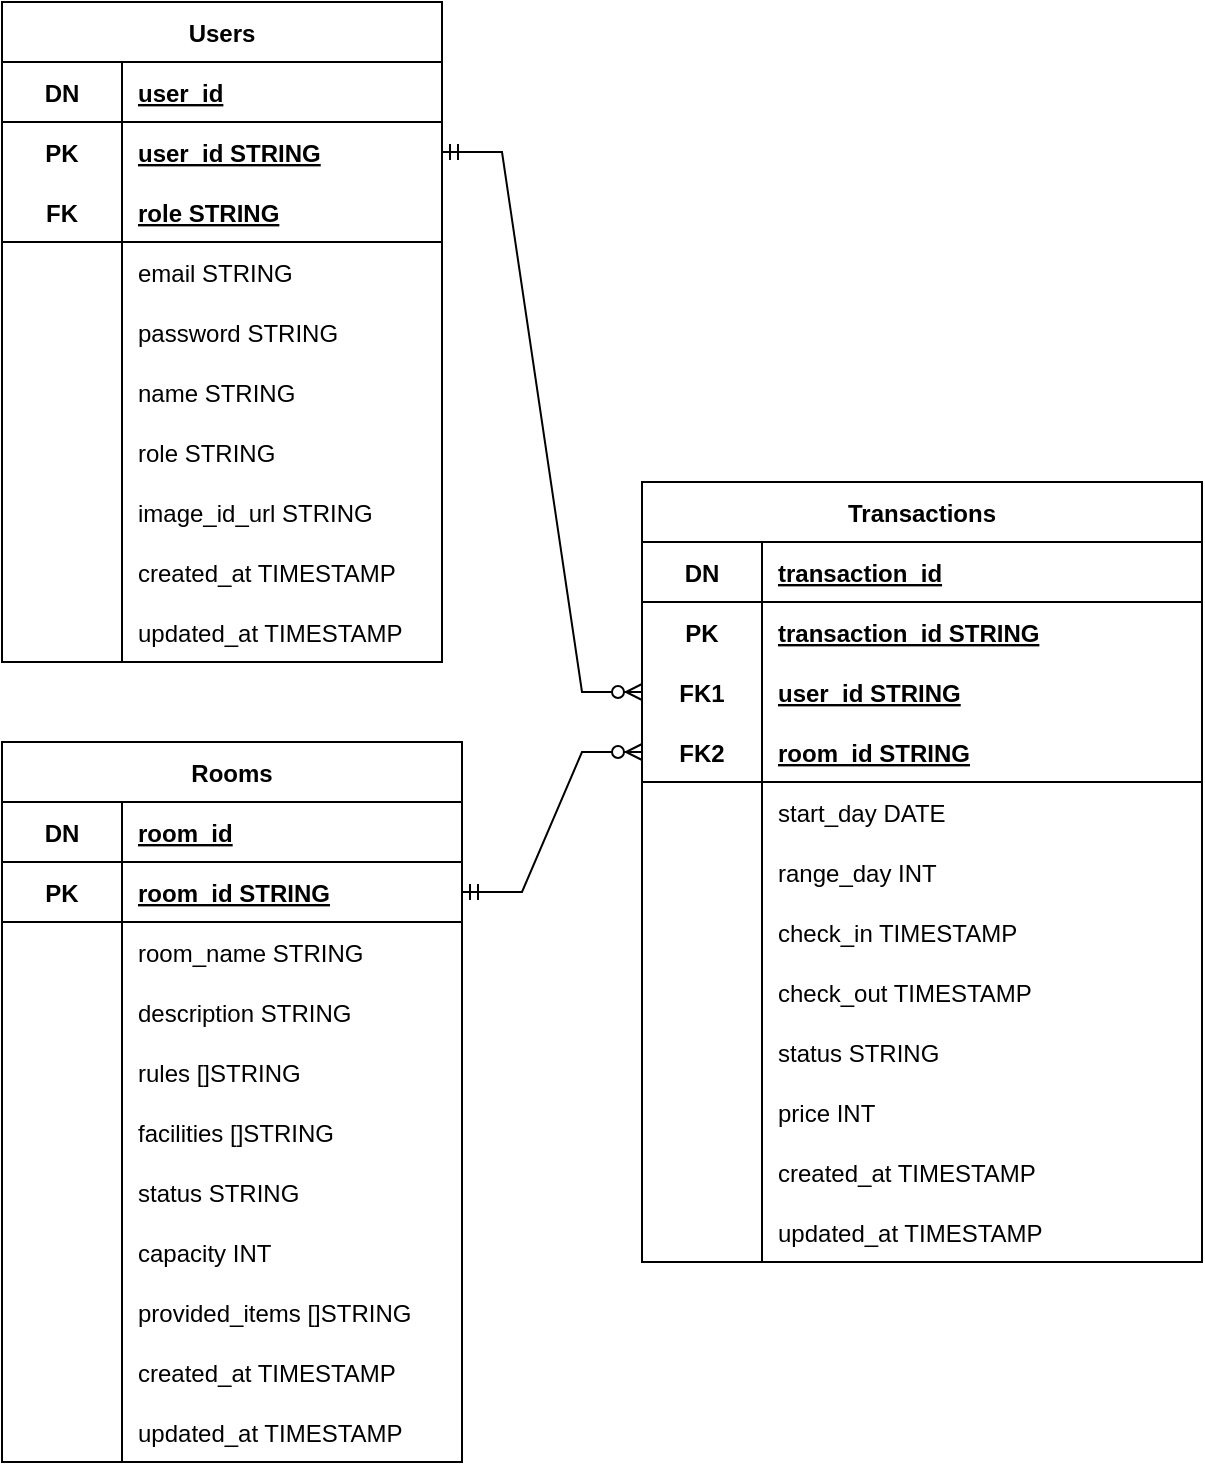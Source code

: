 <mxfile version="20.5.1" type="device" pages="2"><diagram id="dcSevOSv7IjPsUzTMfyv" name="ERD"><mxGraphModel dx="1422" dy="832" grid="1" gridSize="10" guides="1" tooltips="1" connect="1" arrows="1" fold="1" page="1" pageScale="1" pageWidth="1169" pageHeight="1654" math="0" shadow="0"><root><mxCell id="0"/><mxCell id="1" parent="0"/><mxCell id="9tbmL7g69rlYvQIu7BSq-1" value="Users" style="shape=table;startSize=30;container=1;collapsible=1;childLayout=tableLayout;fixedRows=1;rowLines=0;fontStyle=1;align=center;resizeLast=1;" parent="1" vertex="1"><mxGeometry x="40" y="80" width="220" height="330" as="geometry"/></mxCell><mxCell id="et41Ia7z62QuQLdNXj0t-4" value="" style="shape=tableRow;horizontal=0;startSize=0;swimlaneHead=0;swimlaneBody=0;fillColor=none;collapsible=0;dropTarget=0;points=[[0,0.5],[1,0.5]];portConstraint=eastwest;top=0;left=0;right=0;bottom=1;fontSize=12;" parent="9tbmL7g69rlYvQIu7BSq-1" vertex="1"><mxGeometry y="30" width="220" height="30" as="geometry"/></mxCell><mxCell id="et41Ia7z62QuQLdNXj0t-5" value="DN" style="shape=partialRectangle;connectable=0;fillColor=none;top=0;left=0;bottom=0;right=0;fontStyle=1;overflow=hidden;fontSize=12;" parent="et41Ia7z62QuQLdNXj0t-4" vertex="1"><mxGeometry width="60" height="30" as="geometry"><mxRectangle width="60" height="30" as="alternateBounds"/></mxGeometry></mxCell><mxCell id="et41Ia7z62QuQLdNXj0t-6" value="user_id" style="shape=partialRectangle;connectable=0;fillColor=none;top=0;left=0;bottom=0;right=0;align=left;spacingLeft=6;fontStyle=5;overflow=hidden;fontSize=12;" parent="et41Ia7z62QuQLdNXj0t-4" vertex="1"><mxGeometry x="60" width="160" height="30" as="geometry"><mxRectangle width="160" height="30" as="alternateBounds"/></mxGeometry></mxCell><mxCell id="9tbmL7g69rlYvQIu7BSq-2" value="" style="shape=tableRow;horizontal=0;startSize=0;swimlaneHead=0;swimlaneBody=0;fillColor=none;collapsible=0;dropTarget=0;points=[[0,0.5],[1,0.5]];portConstraint=eastwest;top=0;left=0;right=0;bottom=0;" parent="9tbmL7g69rlYvQIu7BSq-1" vertex="1"><mxGeometry y="60" width="220" height="30" as="geometry"/></mxCell><mxCell id="9tbmL7g69rlYvQIu7BSq-3" value="PK" style="shape=partialRectangle;connectable=0;fillColor=none;top=0;left=0;bottom=0;right=0;editable=1;overflow=hidden;fontStyle=1" parent="9tbmL7g69rlYvQIu7BSq-2" vertex="1"><mxGeometry width="60" height="30" as="geometry"><mxRectangle width="60" height="30" as="alternateBounds"/></mxGeometry></mxCell><mxCell id="9tbmL7g69rlYvQIu7BSq-4" value="user_id STRING" style="shape=partialRectangle;connectable=0;fillColor=none;top=0;left=0;bottom=0;right=0;align=left;spacingLeft=6;overflow=hidden;fontStyle=5" parent="9tbmL7g69rlYvQIu7BSq-2" vertex="1"><mxGeometry x="60" width="160" height="30" as="geometry"><mxRectangle width="160" height="30" as="alternateBounds"/></mxGeometry></mxCell><mxCell id="9tbmL7g69rlYvQIu7BSq-5" value="" style="shape=tableRow;horizontal=0;startSize=0;swimlaneHead=0;swimlaneBody=0;fillColor=none;collapsible=0;dropTarget=0;points=[[0,0.5],[1,0.5]];portConstraint=eastwest;top=0;left=0;right=0;bottom=1;" parent="9tbmL7g69rlYvQIu7BSq-1" vertex="1"><mxGeometry y="90" width="220" height="30" as="geometry"/></mxCell><mxCell id="9tbmL7g69rlYvQIu7BSq-6" value="FK" style="shape=partialRectangle;connectable=0;fillColor=none;top=0;left=0;bottom=0;right=0;fontStyle=1;overflow=hidden;" parent="9tbmL7g69rlYvQIu7BSq-5" vertex="1"><mxGeometry width="60" height="30" as="geometry"><mxRectangle width="60" height="30" as="alternateBounds"/></mxGeometry></mxCell><mxCell id="9tbmL7g69rlYvQIu7BSq-7" value="role STRING" style="shape=partialRectangle;connectable=0;fillColor=none;top=0;left=0;bottom=0;right=0;align=left;spacingLeft=6;fontStyle=5;overflow=hidden;" parent="9tbmL7g69rlYvQIu7BSq-5" vertex="1"><mxGeometry x="60" width="160" height="30" as="geometry"><mxRectangle width="160" height="30" as="alternateBounds"/></mxGeometry></mxCell><mxCell id="9tbmL7g69rlYvQIu7BSq-8" value="" style="shape=tableRow;horizontal=0;startSize=0;swimlaneHead=0;swimlaneBody=0;fillColor=none;collapsible=0;dropTarget=0;points=[[0,0.5],[1,0.5]];portConstraint=eastwest;top=0;left=0;right=0;bottom=0;" parent="9tbmL7g69rlYvQIu7BSq-1" vertex="1"><mxGeometry y="120" width="220" height="30" as="geometry"/></mxCell><mxCell id="9tbmL7g69rlYvQIu7BSq-9" value="" style="shape=partialRectangle;connectable=0;fillColor=none;top=0;left=0;bottom=0;right=0;editable=1;overflow=hidden;" parent="9tbmL7g69rlYvQIu7BSq-8" vertex="1"><mxGeometry width="60" height="30" as="geometry"><mxRectangle width="60" height="30" as="alternateBounds"/></mxGeometry></mxCell><mxCell id="9tbmL7g69rlYvQIu7BSq-10" value="email STRING" style="shape=partialRectangle;connectable=0;fillColor=none;top=0;left=0;bottom=0;right=0;align=left;spacingLeft=6;overflow=hidden;" parent="9tbmL7g69rlYvQIu7BSq-8" vertex="1"><mxGeometry x="60" width="160" height="30" as="geometry"><mxRectangle width="160" height="30" as="alternateBounds"/></mxGeometry></mxCell><mxCell id="9tbmL7g69rlYvQIu7BSq-11" value="" style="shape=tableRow;horizontal=0;startSize=0;swimlaneHead=0;swimlaneBody=0;fillColor=none;collapsible=0;dropTarget=0;points=[[0,0.5],[1,0.5]];portConstraint=eastwest;top=0;left=0;right=0;bottom=0;" parent="9tbmL7g69rlYvQIu7BSq-1" vertex="1"><mxGeometry y="150" width="220" height="30" as="geometry"/></mxCell><mxCell id="9tbmL7g69rlYvQIu7BSq-12" value="" style="shape=partialRectangle;connectable=0;fillColor=none;top=0;left=0;bottom=0;right=0;editable=1;overflow=hidden;" parent="9tbmL7g69rlYvQIu7BSq-11" vertex="1"><mxGeometry width="60" height="30" as="geometry"><mxRectangle width="60" height="30" as="alternateBounds"/></mxGeometry></mxCell><mxCell id="9tbmL7g69rlYvQIu7BSq-13" value="password STRING" style="shape=partialRectangle;connectable=0;fillColor=none;top=0;left=0;bottom=0;right=0;align=left;spacingLeft=6;overflow=hidden;" parent="9tbmL7g69rlYvQIu7BSq-11" vertex="1"><mxGeometry x="60" width="160" height="30" as="geometry"><mxRectangle width="160" height="30" as="alternateBounds"/></mxGeometry></mxCell><mxCell id="9tbmL7g69rlYvQIu7BSq-14" value="" style="shape=tableRow;horizontal=0;startSize=0;swimlaneHead=0;swimlaneBody=0;fillColor=none;collapsible=0;dropTarget=0;points=[[0,0.5],[1,0.5]];portConstraint=eastwest;top=0;left=0;right=0;bottom=0;" parent="9tbmL7g69rlYvQIu7BSq-1" vertex="1"><mxGeometry y="180" width="220" height="30" as="geometry"/></mxCell><mxCell id="9tbmL7g69rlYvQIu7BSq-15" value="" style="shape=partialRectangle;connectable=0;fillColor=none;top=0;left=0;bottom=0;right=0;editable=1;overflow=hidden;" parent="9tbmL7g69rlYvQIu7BSq-14" vertex="1"><mxGeometry width="60" height="30" as="geometry"><mxRectangle width="60" height="30" as="alternateBounds"/></mxGeometry></mxCell><mxCell id="9tbmL7g69rlYvQIu7BSq-16" value="name STRING" style="shape=partialRectangle;connectable=0;fillColor=none;top=0;left=0;bottom=0;right=0;align=left;spacingLeft=6;overflow=hidden;" parent="9tbmL7g69rlYvQIu7BSq-14" vertex="1"><mxGeometry x="60" width="160" height="30" as="geometry"><mxRectangle width="160" height="30" as="alternateBounds"/></mxGeometry></mxCell><mxCell id="et41Ia7z62QuQLdNXj0t-1" value="" style="shape=tableRow;horizontal=0;startSize=0;swimlaneHead=0;swimlaneBody=0;fillColor=none;collapsible=0;dropTarget=0;points=[[0,0.5],[1,0.5]];portConstraint=eastwest;top=0;left=0;right=0;bottom=0;fontSize=12;" parent="9tbmL7g69rlYvQIu7BSq-1" vertex="1"><mxGeometry y="210" width="220" height="30" as="geometry"/></mxCell><mxCell id="et41Ia7z62QuQLdNXj0t-2" value="" style="shape=partialRectangle;connectable=0;fillColor=none;top=0;left=0;bottom=0;right=0;editable=1;overflow=hidden;fontSize=12;" parent="et41Ia7z62QuQLdNXj0t-1" vertex="1"><mxGeometry width="60" height="30" as="geometry"><mxRectangle width="60" height="30" as="alternateBounds"/></mxGeometry></mxCell><mxCell id="et41Ia7z62QuQLdNXj0t-3" value="role STRING" style="shape=partialRectangle;connectable=0;fillColor=none;top=0;left=0;bottom=0;right=0;align=left;spacingLeft=6;overflow=hidden;fontSize=12;" parent="et41Ia7z62QuQLdNXj0t-1" vertex="1"><mxGeometry x="60" width="160" height="30" as="geometry"><mxRectangle width="160" height="30" as="alternateBounds"/></mxGeometry></mxCell><mxCell id="9tbmL7g69rlYvQIu7BSq-20" value="" style="shape=tableRow;horizontal=0;startSize=0;swimlaneHead=0;swimlaneBody=0;fillColor=none;collapsible=0;dropTarget=0;points=[[0,0.5],[1,0.5]];portConstraint=eastwest;top=0;left=0;right=0;bottom=0;" parent="9tbmL7g69rlYvQIu7BSq-1" vertex="1"><mxGeometry y="240" width="220" height="30" as="geometry"/></mxCell><mxCell id="9tbmL7g69rlYvQIu7BSq-21" value="" style="shape=partialRectangle;connectable=0;fillColor=none;top=0;left=0;bottom=0;right=0;editable=1;overflow=hidden;" parent="9tbmL7g69rlYvQIu7BSq-20" vertex="1"><mxGeometry width="60" height="30" as="geometry"><mxRectangle width="60" height="30" as="alternateBounds"/></mxGeometry></mxCell><mxCell id="9tbmL7g69rlYvQIu7BSq-22" value="image_id_url STRING" style="shape=partialRectangle;connectable=0;fillColor=none;top=0;left=0;bottom=0;right=0;align=left;spacingLeft=6;overflow=hidden;" parent="9tbmL7g69rlYvQIu7BSq-20" vertex="1"><mxGeometry x="60" width="160" height="30" as="geometry"><mxRectangle width="160" height="30" as="alternateBounds"/></mxGeometry></mxCell><mxCell id="9tbmL7g69rlYvQIu7BSq-23" value="" style="shape=tableRow;horizontal=0;startSize=0;swimlaneHead=0;swimlaneBody=0;fillColor=none;collapsible=0;dropTarget=0;points=[[0,0.5],[1,0.5]];portConstraint=eastwest;top=0;left=0;right=0;bottom=0;" parent="9tbmL7g69rlYvQIu7BSq-1" vertex="1"><mxGeometry y="270" width="220" height="30" as="geometry"/></mxCell><mxCell id="9tbmL7g69rlYvQIu7BSq-24" value="" style="shape=partialRectangle;connectable=0;fillColor=none;top=0;left=0;bottom=0;right=0;editable=1;overflow=hidden;" parent="9tbmL7g69rlYvQIu7BSq-23" vertex="1"><mxGeometry width="60" height="30" as="geometry"><mxRectangle width="60" height="30" as="alternateBounds"/></mxGeometry></mxCell><mxCell id="9tbmL7g69rlYvQIu7BSq-25" value="created_at TIMESTAMP" style="shape=partialRectangle;connectable=0;fillColor=none;top=0;left=0;bottom=0;right=0;align=left;spacingLeft=6;overflow=hidden;" parent="9tbmL7g69rlYvQIu7BSq-23" vertex="1"><mxGeometry x="60" width="160" height="30" as="geometry"><mxRectangle width="160" height="30" as="alternateBounds"/></mxGeometry></mxCell><mxCell id="9tbmL7g69rlYvQIu7BSq-26" value="" style="shape=tableRow;horizontal=0;startSize=0;swimlaneHead=0;swimlaneBody=0;fillColor=none;collapsible=0;dropTarget=0;points=[[0,0.5],[1,0.5]];portConstraint=eastwest;top=0;left=0;right=0;bottom=0;" parent="9tbmL7g69rlYvQIu7BSq-1" vertex="1"><mxGeometry y="300" width="220" height="30" as="geometry"/></mxCell><mxCell id="9tbmL7g69rlYvQIu7BSq-27" value="" style="shape=partialRectangle;connectable=0;fillColor=none;top=0;left=0;bottom=0;right=0;editable=1;overflow=hidden;" parent="9tbmL7g69rlYvQIu7BSq-26" vertex="1"><mxGeometry width="60" height="30" as="geometry"><mxRectangle width="60" height="30" as="alternateBounds"/></mxGeometry></mxCell><mxCell id="9tbmL7g69rlYvQIu7BSq-28" value="updated_at TIMESTAMP" style="shape=partialRectangle;connectable=0;fillColor=none;top=0;left=0;bottom=0;right=0;align=left;spacingLeft=6;overflow=hidden;" parent="9tbmL7g69rlYvQIu7BSq-26" vertex="1"><mxGeometry x="60" width="160" height="30" as="geometry"><mxRectangle width="160" height="30" as="alternateBounds"/></mxGeometry></mxCell><mxCell id="9tbmL7g69rlYvQIu7BSq-29" value="Rooms" style="shape=table;startSize=30;container=1;collapsible=1;childLayout=tableLayout;fixedRows=1;rowLines=0;fontStyle=1;align=center;resizeLast=1;" parent="1" vertex="1"><mxGeometry x="40" y="450" width="230" height="360" as="geometry"/></mxCell><mxCell id="et41Ia7z62QuQLdNXj0t-7" value="" style="shape=tableRow;horizontal=0;startSize=0;swimlaneHead=0;swimlaneBody=0;fillColor=none;collapsible=0;dropTarget=0;points=[[0,0.5],[1,0.5]];portConstraint=eastwest;top=0;left=0;right=0;bottom=1;fontSize=12;" parent="9tbmL7g69rlYvQIu7BSq-29" vertex="1"><mxGeometry y="30" width="230" height="30" as="geometry"/></mxCell><mxCell id="et41Ia7z62QuQLdNXj0t-8" value="DN" style="shape=partialRectangle;connectable=0;fillColor=none;top=0;left=0;bottom=0;right=0;fontStyle=1;overflow=hidden;fontSize=12;" parent="et41Ia7z62QuQLdNXj0t-7" vertex="1"><mxGeometry width="60" height="30" as="geometry"><mxRectangle width="60" height="30" as="alternateBounds"/></mxGeometry></mxCell><mxCell id="et41Ia7z62QuQLdNXj0t-9" value="room_id" style="shape=partialRectangle;connectable=0;fillColor=none;top=0;left=0;bottom=0;right=0;align=left;spacingLeft=6;fontStyle=5;overflow=hidden;fontSize=12;" parent="et41Ia7z62QuQLdNXj0t-7" vertex="1"><mxGeometry x="60" width="170" height="30" as="geometry"><mxRectangle width="170" height="30" as="alternateBounds"/></mxGeometry></mxCell><mxCell id="9tbmL7g69rlYvQIu7BSq-33" value="" style="shape=tableRow;horizontal=0;startSize=0;swimlaneHead=0;swimlaneBody=0;fillColor=none;collapsible=0;dropTarget=0;points=[[0,0.5],[1,0.5]];portConstraint=eastwest;top=0;left=0;right=0;bottom=1;" parent="9tbmL7g69rlYvQIu7BSq-29" vertex="1"><mxGeometry y="60" width="230" height="30" as="geometry"/></mxCell><mxCell id="9tbmL7g69rlYvQIu7BSq-34" value="PK" style="shape=partialRectangle;connectable=0;fillColor=none;top=0;left=0;bottom=0;right=0;fontStyle=1;overflow=hidden;" parent="9tbmL7g69rlYvQIu7BSq-33" vertex="1"><mxGeometry width="60" height="30" as="geometry"><mxRectangle width="60" height="30" as="alternateBounds"/></mxGeometry></mxCell><mxCell id="9tbmL7g69rlYvQIu7BSq-35" value="room_id STRING" style="shape=partialRectangle;connectable=0;fillColor=none;top=0;left=0;bottom=0;right=0;align=left;spacingLeft=6;fontStyle=5;overflow=hidden;" parent="9tbmL7g69rlYvQIu7BSq-33" vertex="1"><mxGeometry x="60" width="170" height="30" as="geometry"><mxRectangle width="170" height="30" as="alternateBounds"/></mxGeometry></mxCell><mxCell id="9tbmL7g69rlYvQIu7BSq-36" value="" style="shape=tableRow;horizontal=0;startSize=0;swimlaneHead=0;swimlaneBody=0;fillColor=none;collapsible=0;dropTarget=0;points=[[0,0.5],[1,0.5]];portConstraint=eastwest;top=0;left=0;right=0;bottom=0;" parent="9tbmL7g69rlYvQIu7BSq-29" vertex="1"><mxGeometry y="90" width="230" height="30" as="geometry"/></mxCell><mxCell id="9tbmL7g69rlYvQIu7BSq-37" value="" style="shape=partialRectangle;connectable=0;fillColor=none;top=0;left=0;bottom=0;right=0;editable=1;overflow=hidden;" parent="9tbmL7g69rlYvQIu7BSq-36" vertex="1"><mxGeometry width="60" height="30" as="geometry"><mxRectangle width="60" height="30" as="alternateBounds"/></mxGeometry></mxCell><mxCell id="9tbmL7g69rlYvQIu7BSq-38" value="room_name STRING" style="shape=partialRectangle;connectable=0;fillColor=none;top=0;left=0;bottom=0;right=0;align=left;spacingLeft=6;overflow=hidden;" parent="9tbmL7g69rlYvQIu7BSq-36" vertex="1"><mxGeometry x="60" width="170" height="30" as="geometry"><mxRectangle width="170" height="30" as="alternateBounds"/></mxGeometry></mxCell><mxCell id="9tbmL7g69rlYvQIu7BSq-39" value="" style="shape=tableRow;horizontal=0;startSize=0;swimlaneHead=0;swimlaneBody=0;fillColor=none;collapsible=0;dropTarget=0;points=[[0,0.5],[1,0.5]];portConstraint=eastwest;top=0;left=0;right=0;bottom=0;" parent="9tbmL7g69rlYvQIu7BSq-29" vertex="1"><mxGeometry y="120" width="230" height="30" as="geometry"/></mxCell><mxCell id="9tbmL7g69rlYvQIu7BSq-40" value="" style="shape=partialRectangle;connectable=0;fillColor=none;top=0;left=0;bottom=0;right=0;editable=1;overflow=hidden;" parent="9tbmL7g69rlYvQIu7BSq-39" vertex="1"><mxGeometry width="60" height="30" as="geometry"><mxRectangle width="60" height="30" as="alternateBounds"/></mxGeometry></mxCell><mxCell id="9tbmL7g69rlYvQIu7BSq-41" value="description STRING" style="shape=partialRectangle;connectable=0;fillColor=none;top=0;left=0;bottom=0;right=0;align=left;spacingLeft=6;overflow=hidden;" parent="9tbmL7g69rlYvQIu7BSq-39" vertex="1"><mxGeometry x="60" width="170" height="30" as="geometry"><mxRectangle width="170" height="30" as="alternateBounds"/></mxGeometry></mxCell><mxCell id="9bPHgSvn5u4uDM6LcD0e-4" value="" style="shape=tableRow;horizontal=0;startSize=0;swimlaneHead=0;swimlaneBody=0;fillColor=none;collapsible=0;dropTarget=0;points=[[0,0.5],[1,0.5]];portConstraint=eastwest;top=0;left=0;right=0;bottom=0;" parent="9tbmL7g69rlYvQIu7BSq-29" vertex="1"><mxGeometry y="150" width="230" height="30" as="geometry"/></mxCell><mxCell id="9bPHgSvn5u4uDM6LcD0e-5" value="" style="shape=partialRectangle;connectable=0;fillColor=none;top=0;left=0;bottom=0;right=0;editable=1;overflow=hidden;" parent="9bPHgSvn5u4uDM6LcD0e-4" vertex="1"><mxGeometry width="60" height="30" as="geometry"><mxRectangle width="60" height="30" as="alternateBounds"/></mxGeometry></mxCell><mxCell id="9bPHgSvn5u4uDM6LcD0e-6" value="rules []STRING" style="shape=partialRectangle;connectable=0;fillColor=none;top=0;left=0;bottom=0;right=0;align=left;spacingLeft=6;overflow=hidden;" parent="9bPHgSvn5u4uDM6LcD0e-4" vertex="1"><mxGeometry x="60" width="170" height="30" as="geometry"><mxRectangle width="170" height="30" as="alternateBounds"/></mxGeometry></mxCell><mxCell id="9tbmL7g69rlYvQIu7BSq-42" value="" style="shape=tableRow;horizontal=0;startSize=0;swimlaneHead=0;swimlaneBody=0;fillColor=none;collapsible=0;dropTarget=0;points=[[0,0.5],[1,0.5]];portConstraint=eastwest;top=0;left=0;right=0;bottom=0;" parent="9tbmL7g69rlYvQIu7BSq-29" vertex="1"><mxGeometry y="180" width="230" height="30" as="geometry"/></mxCell><mxCell id="9tbmL7g69rlYvQIu7BSq-43" value="" style="shape=partialRectangle;connectable=0;fillColor=none;top=0;left=0;bottom=0;right=0;editable=1;overflow=hidden;" parent="9tbmL7g69rlYvQIu7BSq-42" vertex="1"><mxGeometry width="60" height="30" as="geometry"><mxRectangle width="60" height="30" as="alternateBounds"/></mxGeometry></mxCell><mxCell id="9tbmL7g69rlYvQIu7BSq-44" value="facilities []STRING" style="shape=partialRectangle;connectable=0;fillColor=none;top=0;left=0;bottom=0;right=0;align=left;spacingLeft=6;overflow=hidden;" parent="9tbmL7g69rlYvQIu7BSq-42" vertex="1"><mxGeometry x="60" width="170" height="30" as="geometry"><mxRectangle width="170" height="30" as="alternateBounds"/></mxGeometry></mxCell><mxCell id="9tbmL7g69rlYvQIu7BSq-69" value="" style="shape=tableRow;horizontal=0;startSize=0;swimlaneHead=0;swimlaneBody=0;fillColor=none;collapsible=0;dropTarget=0;points=[[0,0.5],[1,0.5]];portConstraint=eastwest;top=0;left=0;right=0;bottom=0;" parent="9tbmL7g69rlYvQIu7BSq-29" vertex="1"><mxGeometry y="210" width="230" height="30" as="geometry"/></mxCell><mxCell id="9tbmL7g69rlYvQIu7BSq-70" value="" style="shape=partialRectangle;connectable=0;fillColor=none;top=0;left=0;bottom=0;right=0;editable=1;overflow=hidden;" parent="9tbmL7g69rlYvQIu7BSq-69" vertex="1"><mxGeometry width="60" height="30" as="geometry"><mxRectangle width="60" height="30" as="alternateBounds"/></mxGeometry></mxCell><mxCell id="9tbmL7g69rlYvQIu7BSq-71" value="status STRING" style="shape=partialRectangle;connectable=0;fillColor=none;top=0;left=0;bottom=0;right=0;align=left;spacingLeft=6;overflow=hidden;" parent="9tbmL7g69rlYvQIu7BSq-69" vertex="1"><mxGeometry x="60" width="170" height="30" as="geometry"><mxRectangle width="170" height="30" as="alternateBounds"/></mxGeometry></mxCell><mxCell id="9bPHgSvn5u4uDM6LcD0e-10" value="" style="shape=tableRow;horizontal=0;startSize=0;swimlaneHead=0;swimlaneBody=0;fillColor=none;collapsible=0;dropTarget=0;points=[[0,0.5],[1,0.5]];portConstraint=eastwest;top=0;left=0;right=0;bottom=0;" parent="9tbmL7g69rlYvQIu7BSq-29" vertex="1"><mxGeometry y="240" width="230" height="30" as="geometry"/></mxCell><mxCell id="9bPHgSvn5u4uDM6LcD0e-11" value="" style="shape=partialRectangle;connectable=0;fillColor=none;top=0;left=0;bottom=0;right=0;editable=1;overflow=hidden;" parent="9bPHgSvn5u4uDM6LcD0e-10" vertex="1"><mxGeometry width="60" height="30" as="geometry"><mxRectangle width="60" height="30" as="alternateBounds"/></mxGeometry></mxCell><mxCell id="9bPHgSvn5u4uDM6LcD0e-12" value="capacity INT" style="shape=partialRectangle;connectable=0;fillColor=none;top=0;left=0;bottom=0;right=0;align=left;spacingLeft=6;overflow=hidden;" parent="9bPHgSvn5u4uDM6LcD0e-10" vertex="1"><mxGeometry x="60" width="170" height="30" as="geometry"><mxRectangle width="170" height="30" as="alternateBounds"/></mxGeometry></mxCell><mxCell id="9bPHgSvn5u4uDM6LcD0e-7" value="" style="shape=tableRow;horizontal=0;startSize=0;swimlaneHead=0;swimlaneBody=0;fillColor=none;collapsible=0;dropTarget=0;points=[[0,0.5],[1,0.5]];portConstraint=eastwest;top=0;left=0;right=0;bottom=0;" parent="9tbmL7g69rlYvQIu7BSq-29" vertex="1"><mxGeometry y="270" width="230" height="30" as="geometry"/></mxCell><mxCell id="9bPHgSvn5u4uDM6LcD0e-8" value="" style="shape=partialRectangle;connectable=0;fillColor=none;top=0;left=0;bottom=0;right=0;editable=1;overflow=hidden;" parent="9bPHgSvn5u4uDM6LcD0e-7" vertex="1"><mxGeometry width="60" height="30" as="geometry"><mxRectangle width="60" height="30" as="alternateBounds"/></mxGeometry></mxCell><mxCell id="9bPHgSvn5u4uDM6LcD0e-9" value="provided_items []STRING" style="shape=partialRectangle;connectable=0;fillColor=none;top=0;left=0;bottom=0;right=0;align=left;spacingLeft=6;overflow=hidden;" parent="9bPHgSvn5u4uDM6LcD0e-7" vertex="1"><mxGeometry x="60" width="170" height="30" as="geometry"><mxRectangle width="170" height="30" as="alternateBounds"/></mxGeometry></mxCell><mxCell id="9tbmL7g69rlYvQIu7BSq-66" value="" style="shape=tableRow;horizontal=0;startSize=0;swimlaneHead=0;swimlaneBody=0;fillColor=none;collapsible=0;dropTarget=0;points=[[0,0.5],[1,0.5]];portConstraint=eastwest;top=0;left=0;right=0;bottom=0;" parent="9tbmL7g69rlYvQIu7BSq-29" vertex="1"><mxGeometry y="300" width="230" height="30" as="geometry"/></mxCell><mxCell id="9tbmL7g69rlYvQIu7BSq-67" value="" style="shape=partialRectangle;connectable=0;fillColor=none;top=0;left=0;bottom=0;right=0;editable=1;overflow=hidden;" parent="9tbmL7g69rlYvQIu7BSq-66" vertex="1"><mxGeometry width="60" height="30" as="geometry"><mxRectangle width="60" height="30" as="alternateBounds"/></mxGeometry></mxCell><mxCell id="9tbmL7g69rlYvQIu7BSq-68" value="created_at TIMESTAMP" style="shape=partialRectangle;connectable=0;fillColor=none;top=0;left=0;bottom=0;right=0;align=left;spacingLeft=6;overflow=hidden;" parent="9tbmL7g69rlYvQIu7BSq-66" vertex="1"><mxGeometry x="60" width="170" height="30" as="geometry"><mxRectangle width="170" height="30" as="alternateBounds"/></mxGeometry></mxCell><mxCell id="9tbmL7g69rlYvQIu7BSq-72" value="" style="shape=tableRow;horizontal=0;startSize=0;swimlaneHead=0;swimlaneBody=0;fillColor=none;collapsible=0;dropTarget=0;points=[[0,0.5],[1,0.5]];portConstraint=eastwest;top=0;left=0;right=0;bottom=0;" parent="9tbmL7g69rlYvQIu7BSq-29" vertex="1"><mxGeometry y="330" width="230" height="30" as="geometry"/></mxCell><mxCell id="9tbmL7g69rlYvQIu7BSq-73" value="" style="shape=partialRectangle;connectable=0;fillColor=none;top=0;left=0;bottom=0;right=0;editable=1;overflow=hidden;" parent="9tbmL7g69rlYvQIu7BSq-72" vertex="1"><mxGeometry width="60" height="30" as="geometry"><mxRectangle width="60" height="30" as="alternateBounds"/></mxGeometry></mxCell><mxCell id="9tbmL7g69rlYvQIu7BSq-74" value="updated_at TIMESTAMP" style="shape=partialRectangle;connectable=0;fillColor=none;top=0;left=0;bottom=0;right=0;align=left;spacingLeft=6;overflow=hidden;" parent="9tbmL7g69rlYvQIu7BSq-72" vertex="1"><mxGeometry x="60" width="170" height="30" as="geometry"><mxRectangle width="170" height="30" as="alternateBounds"/></mxGeometry></mxCell><mxCell id="9tbmL7g69rlYvQIu7BSq-85" value="Transactions" style="shape=table;startSize=30;container=1;collapsible=1;childLayout=tableLayout;fixedRows=1;rowLines=0;fontStyle=1;align=center;resizeLast=1;" parent="1" vertex="1"><mxGeometry x="360" y="320" width="280" height="390" as="geometry"><mxRectangle x="360" y="320" width="110" height="30" as="alternateBounds"/></mxGeometry></mxCell><mxCell id="et41Ia7z62QuQLdNXj0t-13" value="" style="shape=tableRow;horizontal=0;startSize=0;swimlaneHead=0;swimlaneBody=0;fillColor=none;collapsible=0;dropTarget=0;points=[[0,0.5],[1,0.5]];portConstraint=eastwest;top=0;left=0;right=0;bottom=1;fontSize=12;" parent="9tbmL7g69rlYvQIu7BSq-85" vertex="1"><mxGeometry y="30" width="280" height="30" as="geometry"/></mxCell><mxCell id="et41Ia7z62QuQLdNXj0t-14" value="DN" style="shape=partialRectangle;connectable=0;fillColor=none;top=0;left=0;bottom=0;right=0;fontStyle=1;overflow=hidden;fontSize=12;" parent="et41Ia7z62QuQLdNXj0t-13" vertex="1"><mxGeometry width="60" height="30" as="geometry"><mxRectangle width="60" height="30" as="alternateBounds"/></mxGeometry></mxCell><mxCell id="et41Ia7z62QuQLdNXj0t-15" value="transaction_id" style="shape=partialRectangle;connectable=0;fillColor=none;top=0;left=0;bottom=0;right=0;align=left;spacingLeft=6;fontStyle=5;overflow=hidden;fontSize=12;" parent="et41Ia7z62QuQLdNXj0t-13" vertex="1"><mxGeometry x="60" width="220" height="30" as="geometry"><mxRectangle width="220" height="30" as="alternateBounds"/></mxGeometry></mxCell><mxCell id="9tbmL7g69rlYvQIu7BSq-86" value="" style="shape=tableRow;horizontal=0;startSize=0;swimlaneHead=0;swimlaneBody=0;fillColor=none;collapsible=0;dropTarget=0;points=[[0,0.5],[1,0.5]];portConstraint=eastwest;top=0;left=0;right=0;bottom=0;" parent="9tbmL7g69rlYvQIu7BSq-85" vertex="1"><mxGeometry y="60" width="280" height="30" as="geometry"/></mxCell><mxCell id="9tbmL7g69rlYvQIu7BSq-87" value="PK" style="shape=partialRectangle;connectable=0;fillColor=none;top=0;left=0;bottom=0;right=0;fontStyle=1;overflow=hidden;" parent="9tbmL7g69rlYvQIu7BSq-86" vertex="1"><mxGeometry width="60" height="30" as="geometry"><mxRectangle width="60" height="30" as="alternateBounds"/></mxGeometry></mxCell><mxCell id="9tbmL7g69rlYvQIu7BSq-88" value="transaction_id STRING" style="shape=partialRectangle;connectable=0;fillColor=none;top=0;left=0;bottom=0;right=0;align=left;spacingLeft=6;fontStyle=5;overflow=hidden;" parent="9tbmL7g69rlYvQIu7BSq-86" vertex="1"><mxGeometry x="60" width="220" height="30" as="geometry"><mxRectangle width="220" height="30" as="alternateBounds"/></mxGeometry></mxCell><mxCell id="9tbmL7g69rlYvQIu7BSq-89" value="" style="shape=tableRow;horizontal=0;startSize=0;swimlaneHead=0;swimlaneBody=0;fillColor=none;collapsible=0;dropTarget=0;points=[[0,0.5],[1,0.5]];portConstraint=eastwest;top=0;left=0;right=0;bottom=0;" parent="9tbmL7g69rlYvQIu7BSq-85" vertex="1"><mxGeometry y="90" width="280" height="30" as="geometry"/></mxCell><mxCell id="9tbmL7g69rlYvQIu7BSq-90" value="FK1" style="shape=partialRectangle;connectable=0;fillColor=none;top=0;left=0;bottom=0;right=0;fontStyle=1;overflow=hidden;" parent="9tbmL7g69rlYvQIu7BSq-89" vertex="1"><mxGeometry width="60" height="30" as="geometry"><mxRectangle width="60" height="30" as="alternateBounds"/></mxGeometry></mxCell><mxCell id="9tbmL7g69rlYvQIu7BSq-91" value="user_id STRING" style="shape=partialRectangle;connectable=0;fillColor=none;top=0;left=0;bottom=0;right=0;align=left;spacingLeft=6;fontStyle=5;overflow=hidden;" parent="9tbmL7g69rlYvQIu7BSq-89" vertex="1"><mxGeometry x="60" width="220" height="30" as="geometry"><mxRectangle width="220" height="30" as="alternateBounds"/></mxGeometry></mxCell><mxCell id="9tbmL7g69rlYvQIu7BSq-92" value="" style="shape=tableRow;horizontal=0;startSize=0;swimlaneHead=0;swimlaneBody=0;fillColor=none;collapsible=0;dropTarget=0;points=[[0,0.5],[1,0.5]];portConstraint=eastwest;top=0;left=0;right=0;bottom=1;" parent="9tbmL7g69rlYvQIu7BSq-85" vertex="1"><mxGeometry y="120" width="280" height="30" as="geometry"/></mxCell><mxCell id="9tbmL7g69rlYvQIu7BSq-93" value="FK2" style="shape=partialRectangle;connectable=0;fillColor=none;top=0;left=0;bottom=0;right=0;fontStyle=1;overflow=hidden;" parent="9tbmL7g69rlYvQIu7BSq-92" vertex="1"><mxGeometry width="60" height="30" as="geometry"><mxRectangle width="60" height="30" as="alternateBounds"/></mxGeometry></mxCell><mxCell id="9tbmL7g69rlYvQIu7BSq-94" value="room_id STRING" style="shape=partialRectangle;connectable=0;fillColor=none;top=0;left=0;bottom=0;right=0;align=left;spacingLeft=6;fontStyle=5;overflow=hidden;" parent="9tbmL7g69rlYvQIu7BSq-92" vertex="1"><mxGeometry x="60" width="220" height="30" as="geometry"><mxRectangle width="220" height="30" as="alternateBounds"/></mxGeometry></mxCell><mxCell id="ionZ4wqkm7jtI9gtSXeq-1" value="" style="shape=tableRow;horizontal=0;startSize=0;swimlaneHead=0;swimlaneBody=0;fillColor=none;collapsible=0;dropTarget=0;points=[[0,0.5],[1,0.5]];portConstraint=eastwest;top=0;left=0;right=0;bottom=0;fontSize=12;" parent="9tbmL7g69rlYvQIu7BSq-85" vertex="1"><mxGeometry y="150" width="280" height="30" as="geometry"/></mxCell><mxCell id="ionZ4wqkm7jtI9gtSXeq-2" value="" style="shape=partialRectangle;connectable=0;fillColor=none;top=0;left=0;bottom=0;right=0;editable=1;overflow=hidden;fontSize=12;" parent="ionZ4wqkm7jtI9gtSXeq-1" vertex="1"><mxGeometry width="60" height="30" as="geometry"><mxRectangle width="60" height="30" as="alternateBounds"/></mxGeometry></mxCell><mxCell id="ionZ4wqkm7jtI9gtSXeq-3" value="start_day DATE" style="shape=partialRectangle;connectable=0;fillColor=none;top=0;left=0;bottom=0;right=0;align=left;spacingLeft=6;overflow=hidden;fontSize=12;" parent="ionZ4wqkm7jtI9gtSXeq-1" vertex="1"><mxGeometry x="60" width="220" height="30" as="geometry"><mxRectangle width="220" height="30" as="alternateBounds"/></mxGeometry></mxCell><mxCell id="ionZ4wqkm7jtI9gtSXeq-4" value="" style="shape=tableRow;horizontal=0;startSize=0;swimlaneHead=0;swimlaneBody=0;fillColor=none;collapsible=0;dropTarget=0;points=[[0,0.5],[1,0.5]];portConstraint=eastwest;top=0;left=0;right=0;bottom=0;fontSize=12;" parent="9tbmL7g69rlYvQIu7BSq-85" vertex="1"><mxGeometry y="180" width="280" height="30" as="geometry"/></mxCell><mxCell id="ionZ4wqkm7jtI9gtSXeq-5" value="" style="shape=partialRectangle;connectable=0;fillColor=none;top=0;left=0;bottom=0;right=0;editable=1;overflow=hidden;fontSize=12;" parent="ionZ4wqkm7jtI9gtSXeq-4" vertex="1"><mxGeometry width="60" height="30" as="geometry"><mxRectangle width="60" height="30" as="alternateBounds"/></mxGeometry></mxCell><mxCell id="ionZ4wqkm7jtI9gtSXeq-6" value="range_day INT" style="shape=partialRectangle;connectable=0;fillColor=none;top=0;left=0;bottom=0;right=0;align=left;spacingLeft=6;overflow=hidden;fontSize=12;" parent="ionZ4wqkm7jtI9gtSXeq-4" vertex="1"><mxGeometry x="60" width="220" height="30" as="geometry"><mxRectangle width="220" height="30" as="alternateBounds"/></mxGeometry></mxCell><mxCell id="9tbmL7g69rlYvQIu7BSq-95" value="" style="shape=tableRow;horizontal=0;startSize=0;swimlaneHead=0;swimlaneBody=0;fillColor=none;collapsible=0;dropTarget=0;points=[[0,0.5],[1,0.5]];portConstraint=eastwest;top=0;left=0;right=0;bottom=0;" parent="9tbmL7g69rlYvQIu7BSq-85" vertex="1"><mxGeometry y="210" width="280" height="30" as="geometry"/></mxCell><mxCell id="9tbmL7g69rlYvQIu7BSq-96" value="" style="shape=partialRectangle;connectable=0;fillColor=none;top=0;left=0;bottom=0;right=0;editable=1;overflow=hidden;" parent="9tbmL7g69rlYvQIu7BSq-95" vertex="1"><mxGeometry width="60" height="30" as="geometry"><mxRectangle width="60" height="30" as="alternateBounds"/></mxGeometry></mxCell><mxCell id="9tbmL7g69rlYvQIu7BSq-97" value="check_in TIMESTAMP" style="shape=partialRectangle;connectable=0;fillColor=none;top=0;left=0;bottom=0;right=0;align=left;spacingLeft=6;overflow=hidden;" parent="9tbmL7g69rlYvQIu7BSq-95" vertex="1"><mxGeometry x="60" width="220" height="30" as="geometry"><mxRectangle width="220" height="30" as="alternateBounds"/></mxGeometry></mxCell><mxCell id="9tbmL7g69rlYvQIu7BSq-98" value="" style="shape=tableRow;horizontal=0;startSize=0;swimlaneHead=0;swimlaneBody=0;fillColor=none;collapsible=0;dropTarget=0;points=[[0,0.5],[1,0.5]];portConstraint=eastwest;top=0;left=0;right=0;bottom=0;" parent="9tbmL7g69rlYvQIu7BSq-85" vertex="1"><mxGeometry y="240" width="280" height="30" as="geometry"/></mxCell><mxCell id="9tbmL7g69rlYvQIu7BSq-99" value="" style="shape=partialRectangle;connectable=0;fillColor=none;top=0;left=0;bottom=0;right=0;editable=1;overflow=hidden;" parent="9tbmL7g69rlYvQIu7BSq-98" vertex="1"><mxGeometry width="60" height="30" as="geometry"><mxRectangle width="60" height="30" as="alternateBounds"/></mxGeometry></mxCell><mxCell id="9tbmL7g69rlYvQIu7BSq-100" value="check_out TIMESTAMP" style="shape=partialRectangle;connectable=0;fillColor=none;top=0;left=0;bottom=0;right=0;align=left;spacingLeft=6;overflow=hidden;" parent="9tbmL7g69rlYvQIu7BSq-98" vertex="1"><mxGeometry x="60" width="220" height="30" as="geometry"><mxRectangle width="220" height="30" as="alternateBounds"/></mxGeometry></mxCell><mxCell id="ionZ4wqkm7jtI9gtSXeq-10" value="" style="shape=tableRow;horizontal=0;startSize=0;swimlaneHead=0;swimlaneBody=0;fillColor=none;collapsible=0;dropTarget=0;points=[[0,0.5],[1,0.5]];portConstraint=eastwest;top=0;left=0;right=0;bottom=0;fontSize=12;" parent="9tbmL7g69rlYvQIu7BSq-85" vertex="1"><mxGeometry y="270" width="280" height="30" as="geometry"/></mxCell><mxCell id="ionZ4wqkm7jtI9gtSXeq-11" value="" style="shape=partialRectangle;connectable=0;fillColor=none;top=0;left=0;bottom=0;right=0;editable=1;overflow=hidden;fontSize=12;" parent="ionZ4wqkm7jtI9gtSXeq-10" vertex="1"><mxGeometry width="60" height="30" as="geometry"><mxRectangle width="60" height="30" as="alternateBounds"/></mxGeometry></mxCell><mxCell id="ionZ4wqkm7jtI9gtSXeq-12" value="status STRING" style="shape=partialRectangle;connectable=0;fillColor=none;top=0;left=0;bottom=0;right=0;align=left;spacingLeft=6;overflow=hidden;fontSize=12;" parent="ionZ4wqkm7jtI9gtSXeq-10" vertex="1"><mxGeometry x="60" width="220" height="30" as="geometry"><mxRectangle width="220" height="30" as="alternateBounds"/></mxGeometry></mxCell><mxCell id="9bPHgSvn5u4uDM6LcD0e-1" value="" style="shape=tableRow;horizontal=0;startSize=0;swimlaneHead=0;swimlaneBody=0;fillColor=none;collapsible=0;dropTarget=0;points=[[0,0.5],[1,0.5]];portConstraint=eastwest;top=0;left=0;right=0;bottom=0;" parent="9tbmL7g69rlYvQIu7BSq-85" vertex="1"><mxGeometry y="300" width="280" height="30" as="geometry"/></mxCell><mxCell id="9bPHgSvn5u4uDM6LcD0e-2" value="" style="shape=partialRectangle;connectable=0;fillColor=none;top=0;left=0;bottom=0;right=0;editable=1;overflow=hidden;" parent="9bPHgSvn5u4uDM6LcD0e-1" vertex="1"><mxGeometry width="60" height="30" as="geometry"><mxRectangle width="60" height="30" as="alternateBounds"/></mxGeometry></mxCell><mxCell id="9bPHgSvn5u4uDM6LcD0e-3" value="price INT" style="shape=partialRectangle;connectable=0;fillColor=none;top=0;left=0;bottom=0;right=0;align=left;spacingLeft=6;overflow=hidden;" parent="9bPHgSvn5u4uDM6LcD0e-1" vertex="1"><mxGeometry x="60" width="220" height="30" as="geometry"><mxRectangle width="220" height="30" as="alternateBounds"/></mxGeometry></mxCell><mxCell id="9tbmL7g69rlYvQIu7BSq-104" value="" style="shape=tableRow;horizontal=0;startSize=0;swimlaneHead=0;swimlaneBody=0;fillColor=none;collapsible=0;dropTarget=0;points=[[0,0.5],[1,0.5]];portConstraint=eastwest;top=0;left=0;right=0;bottom=0;" parent="9tbmL7g69rlYvQIu7BSq-85" vertex="1"><mxGeometry y="330" width="280" height="30" as="geometry"/></mxCell><mxCell id="9tbmL7g69rlYvQIu7BSq-105" value="" style="shape=partialRectangle;connectable=0;fillColor=none;top=0;left=0;bottom=0;right=0;editable=1;overflow=hidden;" parent="9tbmL7g69rlYvQIu7BSq-104" vertex="1"><mxGeometry width="60" height="30" as="geometry"><mxRectangle width="60" height="30" as="alternateBounds"/></mxGeometry></mxCell><mxCell id="9tbmL7g69rlYvQIu7BSq-106" value="created_at TIMESTAMP" style="shape=partialRectangle;connectable=0;fillColor=none;top=0;left=0;bottom=0;right=0;align=left;spacingLeft=6;overflow=hidden;" parent="9tbmL7g69rlYvQIu7BSq-104" vertex="1"><mxGeometry x="60" width="220" height="30" as="geometry"><mxRectangle width="220" height="30" as="alternateBounds"/></mxGeometry></mxCell><mxCell id="9tbmL7g69rlYvQIu7BSq-107" value="" style="shape=tableRow;horizontal=0;startSize=0;swimlaneHead=0;swimlaneBody=0;fillColor=none;collapsible=0;dropTarget=0;points=[[0,0.5],[1,0.5]];portConstraint=eastwest;top=0;left=0;right=0;bottom=0;" parent="9tbmL7g69rlYvQIu7BSq-85" vertex="1"><mxGeometry y="360" width="280" height="30" as="geometry"/></mxCell><mxCell id="9tbmL7g69rlYvQIu7BSq-108" value="" style="shape=partialRectangle;connectable=0;fillColor=none;top=0;left=0;bottom=0;right=0;editable=1;overflow=hidden;" parent="9tbmL7g69rlYvQIu7BSq-107" vertex="1"><mxGeometry width="60" height="30" as="geometry"><mxRectangle width="60" height="30" as="alternateBounds"/></mxGeometry></mxCell><mxCell id="9tbmL7g69rlYvQIu7BSq-109" value="updated_at TIMESTAMP" style="shape=partialRectangle;connectable=0;fillColor=none;top=0;left=0;bottom=0;right=0;align=left;spacingLeft=6;overflow=hidden;" parent="9tbmL7g69rlYvQIu7BSq-107" vertex="1"><mxGeometry x="60" width="220" height="30" as="geometry"><mxRectangle width="220" height="30" as="alternateBounds"/></mxGeometry></mxCell><mxCell id="ionZ4wqkm7jtI9gtSXeq-14" value="" style="edgeStyle=entityRelationEdgeStyle;fontSize=12;html=1;endArrow=ERzeroToMany;startArrow=ERmandOne;rounded=0;exitX=1;exitY=0.5;exitDx=0;exitDy=0;entryX=0;entryY=0.5;entryDx=0;entryDy=0;" parent="1" source="9tbmL7g69rlYvQIu7BSq-33" target="9tbmL7g69rlYvQIu7BSq-92" edge="1"><mxGeometry width="100" height="100" relative="1" as="geometry"><mxPoint x="350" y="240" as="sourcePoint"/><mxPoint x="510" y="400" as="targetPoint"/></mxGeometry></mxCell><mxCell id="ionZ4wqkm7jtI9gtSXeq-15" value="" style="edgeStyle=entityRelationEdgeStyle;fontSize=12;html=1;endArrow=ERzeroToMany;startArrow=ERmandOne;rounded=0;exitX=1;exitY=0.5;exitDx=0;exitDy=0;entryX=0;entryY=0.5;entryDx=0;entryDy=0;" parent="1" source="9tbmL7g69rlYvQIu7BSq-2" target="9tbmL7g69rlYvQIu7BSq-89" edge="1"><mxGeometry width="100" height="100" relative="1" as="geometry"><mxPoint x="-179" y="210" as="sourcePoint"/><mxPoint x="-79" y="110" as="targetPoint"/></mxGeometry></mxCell></root></mxGraphModel></diagram><diagram id="SmvyDjYP1SrDP1cy6pia" name="UCD"><mxGraphModel dx="1185" dy="693" grid="1" gridSize="10" guides="1" tooltips="1" connect="1" arrows="1" fold="1" page="1" pageScale="1" pageWidth="1169" pageHeight="1654" math="0" shadow="0"><root><mxCell id="0"/><mxCell id="1" parent="0"/><mxCell id="Q6VrcPZ2qIGNFA5i94O_-17" value="" style="rounded=0;whiteSpace=wrap;html=1;" parent="1" vertex="1"><mxGeometry x="180" y="160" width="330" height="600" as="geometry"/></mxCell><mxCell id="Q6VrcPZ2qIGNFA5i94O_-2" style="rounded=0;orthogonalLoop=1;jettySize=auto;html=1;entryX=0;entryY=0.5;entryDx=0;entryDy=0;endArrow=none;endFill=0;" parent="1" target="MRUrnfiXAjMlpiMIXhGY-4" edge="1"><mxGeometry relative="1" as="geometry"><mxPoint x="160" y="300" as="sourcePoint"/></mxGeometry></mxCell><mxCell id="Q6VrcPZ2qIGNFA5i94O_-4" style="edgeStyle=none;rounded=0;orthogonalLoop=1;jettySize=auto;html=1;endArrow=none;endFill=0;" parent="1" source="MRUrnfiXAjMlpiMIXhGY-1" target="MRUrnfiXAjMlpiMIXhGY-8" edge="1"><mxGeometry relative="1" as="geometry"/></mxCell><mxCell id="MRUrnfiXAjMlpiMIXhGY-1" value="Pengunjung" style="shape=umlActor;verticalLabelPosition=bottom;verticalAlign=top;html=1;outlineConnect=0;" parent="1" vertex="1"><mxGeometry x="130" y="270" width="30" height="60" as="geometry"/></mxCell><mxCell id="Q6VrcPZ2qIGNFA5i94O_-10" style="edgeStyle=none;rounded=0;orthogonalLoop=1;jettySize=auto;html=1;entryX=0;entryY=0.5;entryDx=0;entryDy=0;endArrow=none;endFill=0;" parent="1" target="MRUrnfiXAjMlpiMIXhGY-12" edge="1"><mxGeometry relative="1" as="geometry"><mxPoint x="170" y="660" as="sourcePoint"/></mxGeometry></mxCell><mxCell id="Q6VrcPZ2qIGNFA5i94O_-11" style="edgeStyle=none;rounded=0;orthogonalLoop=1;jettySize=auto;html=1;entryX=0;entryY=0.5;entryDx=0;entryDy=0;endArrow=none;endFill=0;" parent="1" target="MRUrnfiXAjMlpiMIXhGY-13" edge="1"><mxGeometry relative="1" as="geometry"><mxPoint x="170" y="660" as="sourcePoint"/></mxGeometry></mxCell><mxCell id="MRUrnfiXAjMlpiMIXhGY-2" value="Resepsionis" style="shape=umlActor;verticalLabelPosition=bottom;verticalAlign=top;html=1;outlineConnect=0;" parent="1" vertex="1"><mxGeometry x="130" y="630" width="30" height="60" as="geometry"/></mxCell><mxCell id="Q6VrcPZ2qIGNFA5i94O_-13" style="edgeStyle=none;rounded=0;orthogonalLoop=1;jettySize=auto;html=1;entryX=1;entryY=0.5;entryDx=0;entryDy=0;endArrow=none;endFill=0;" parent="1" target="MRUrnfiXAjMlpiMIXhGY-14" edge="1"><mxGeometry relative="1" as="geometry"><mxPoint x="535" y="625" as="sourcePoint"/></mxGeometry></mxCell><mxCell id="Q6VrcPZ2qIGNFA5i94O_-14" style="edgeStyle=none;rounded=0;orthogonalLoop=1;jettySize=auto;html=1;entryX=1;entryY=0.5;entryDx=0;entryDy=0;endArrow=none;endFill=0;" parent="1" target="MRUrnfiXAjMlpiMIXhGY-15" edge="1"><mxGeometry relative="1" as="geometry"><mxPoint x="535" y="625" as="sourcePoint"/></mxGeometry></mxCell><mxCell id="_TFVJVTsvL25NU4O8WPK-1" style="rounded=0;orthogonalLoop=1;jettySize=auto;html=1;entryX=0.999;entryY=0.533;entryDx=0;entryDy=0;entryPerimeter=0;endArrow=none;endFill=0;" parent="1" target="MRUrnfiXAjMlpiMIXhGY-9" edge="1"><mxGeometry relative="1" as="geometry"><mxPoint x="535" y="625" as="sourcePoint"/></mxGeometry></mxCell><mxCell id="MRUrnfiXAjMlpiMIXhGY-3" value="Admin" style="shape=umlActor;verticalLabelPosition=bottom;verticalAlign=top;html=1;outlineConnect=0;" parent="1" vertex="1"><mxGeometry x="540" y="595" width="30" height="60" as="geometry"/></mxCell><mxCell id="MRUrnfiXAjMlpiMIXhGY-4" value="UC-1&lt;br&gt;Register akun" style="ellipse;whiteSpace=wrap;html=1;" parent="1" vertex="1"><mxGeometry x="205" y="220" width="90" height="60" as="geometry"/></mxCell><mxCell id="Q6VrcPZ2qIGNFA5i94O_-5" style="edgeStyle=none;rounded=0;orthogonalLoop=1;jettySize=auto;html=1;entryX=0;entryY=0.5;entryDx=0;entryDy=0;endArrow=none;endFill=0;" parent="1" target="Q6VrcPZ2qIGNFA5i94O_-1" edge="1"><mxGeometry relative="1" as="geometry"><mxPoint x="160" y="480" as="sourcePoint"/></mxGeometry></mxCell><mxCell id="Q6VrcPZ2qIGNFA5i94O_-7" style="edgeStyle=none;rounded=0;orthogonalLoop=1;jettySize=auto;html=1;entryX=0;entryY=0.5;entryDx=0;entryDy=0;endArrow=none;endFill=0;" parent="1" target="MRUrnfiXAjMlpiMIXhGY-10" edge="1"><mxGeometry relative="1" as="geometry"><mxPoint x="160" y="480" as="sourcePoint"/></mxGeometry></mxCell><mxCell id="Dl8S7f-sw-etcv-ieYH6-2" style="edgeStyle=orthogonalEdgeStyle;rounded=0;orthogonalLoop=1;jettySize=auto;html=1;endArrow=none;endFill=0;" edge="1" parent="1" source="MRUrnfiXAjMlpiMIXhGY-5" target="Dl8S7f-sw-etcv-ieYH6-1"><mxGeometry relative="1" as="geometry"/></mxCell><mxCell id="MRUrnfiXAjMlpiMIXhGY-5" value="User" style="shape=umlActor;verticalLabelPosition=bottom;verticalAlign=top;html=1;outlineConnect=0;" parent="1" vertex="1"><mxGeometry x="130" y="450" width="30" height="60" as="geometry"/></mxCell><mxCell id="MRUrnfiXAjMlpiMIXhGY-6" value="UC-2&lt;br&gt;Login akun" style="ellipse;whiteSpace=wrap;html=1;" parent="1" vertex="1"><mxGeometry x="205" y="310" width="90" height="60" as="geometry"/></mxCell><mxCell id="MRUrnfiXAjMlpiMIXhGY-8" value="UC-3&lt;br&gt;Melihat kamar yang tersedia" style="ellipse;whiteSpace=wrap;html=1;" parent="1" vertex="1"><mxGeometry x="380" y="265" width="105" height="70" as="geometry"/></mxCell><mxCell id="MRUrnfiXAjMlpiMIXhGY-9" value="UC-10&lt;br&gt;Mengelola kamar" style="ellipse;whiteSpace=wrap;html=1;" parent="1" vertex="1"><mxGeometry x="390" y="515" width="90" height="60" as="geometry"/></mxCell><mxCell id="Q6VrcPZ2qIGNFA5i94O_-23" style="edgeStyle=none;rounded=0;orthogonalLoop=1;jettySize=auto;html=1;entryX=0;entryY=0.5;entryDx=0;entryDy=0;fontSize=16;endArrow=classic;endFill=1;" parent="1" source="MRUrnfiXAjMlpiMIXhGY-10" target="MRUrnfiXAjMlpiMIXhGY-8" edge="1"><mxGeometry relative="1" as="geometry"/></mxCell><mxCell id="Q6VrcPZ2qIGNFA5i94O_-24" value="&lt;font style=&quot;font-size: 12px;&quot;&gt;include&lt;/font&gt;" style="edgeLabel;html=1;align=center;verticalAlign=middle;resizable=0;points=[];fontSize=16;" parent="Q6VrcPZ2qIGNFA5i94O_-23" vertex="1" connectable="0"><mxGeometry x="-0.119" y="-1" relative="1" as="geometry"><mxPoint as="offset"/></mxGeometry></mxCell><mxCell id="MRUrnfiXAjMlpiMIXhGY-10" value="UC-4&lt;br&gt;Memesan kamar yang tersedia" style="ellipse;whiteSpace=wrap;html=1;" parent="1" vertex="1"><mxGeometry x="190" y="390" width="120" height="80" as="geometry"/></mxCell><mxCell id="MRUrnfiXAjMlpiMIXhGY-12" value="UC-8&lt;br&gt;Memesankan kamar untuk penginap" style="ellipse;whiteSpace=wrap;html=1;" parent="1" vertex="1"><mxGeometry x="190" y="570" width="120" height="80" as="geometry"/></mxCell><mxCell id="MRUrnfiXAjMlpiMIXhGY-13" value="UC-9&lt;br&gt;Memverifikasi pembayaran pemesanan" style="ellipse;whiteSpace=wrap;html=1;" parent="1" vertex="1"><mxGeometry x="190" y="670" width="120" height="80" as="geometry"/></mxCell><mxCell id="MRUrnfiXAjMlpiMIXhGY-14" value="UC-11&lt;br&gt;Mengelola&lt;br&gt;akun" style="ellipse;whiteSpace=wrap;html=1;" parent="1" vertex="1"><mxGeometry x="390" y="595" width="90" height="60" as="geometry"/></mxCell><mxCell id="MRUrnfiXAjMlpiMIXhGY-15" value="UC-12&lt;br&gt;Mengelola&lt;br&gt;transaksi" style="ellipse;whiteSpace=wrap;html=1;" parent="1" vertex="1"><mxGeometry x="390" y="675" width="90" height="60" as="geometry"/></mxCell><mxCell id="Q6VrcPZ2qIGNFA5i94O_-6" style="edgeStyle=none;rounded=0;orthogonalLoop=1;jettySize=auto;html=1;endArrow=classic;endFill=1;" parent="1" source="MRUrnfiXAjMlpiMIXhGY-16" target="MRUrnfiXAjMlpiMIXhGY-10" edge="1"><mxGeometry relative="1" as="geometry"/></mxCell><mxCell id="Q6VrcPZ2qIGNFA5i94O_-8" value="extend" style="edgeLabel;html=1;align=center;verticalAlign=middle;resizable=0;points=[];" parent="Q6VrcPZ2qIGNFA5i94O_-6" vertex="1" connectable="0"><mxGeometry x="-0.157" y="2" relative="1" as="geometry"><mxPoint x="-1" y="-2" as="offset"/></mxGeometry></mxCell><mxCell id="MRUrnfiXAjMlpiMIXhGY-16" value="UC-5&lt;br&gt;Memperbarui status pembayaran" style="ellipse;whiteSpace=wrap;html=1;" parent="1" vertex="1"><mxGeometry x="380" y="390" width="120" height="80" as="geometry"/></mxCell><mxCell id="Q6VrcPZ2qIGNFA5i94O_-1" value="UC-6&lt;br&gt;Mengatur profil&lt;br&gt;akun" style="ellipse;whiteSpace=wrap;html=1;" parent="1" vertex="1"><mxGeometry x="190" y="490" width="105" height="70" as="geometry"/></mxCell><mxCell id="Q6VrcPZ2qIGNFA5i94O_-3" style="rounded=0;orthogonalLoop=1;jettySize=auto;html=1;entryX=0;entryY=0.5;entryDx=0;entryDy=0;endArrow=none;endFill=0;" parent="1" target="MRUrnfiXAjMlpiMIXhGY-6" edge="1"><mxGeometry relative="1" as="geometry"><mxPoint x="160" y="300" as="sourcePoint"/><mxPoint x="250" y="260" as="targetPoint"/></mxGeometry></mxCell><mxCell id="Q6VrcPZ2qIGNFA5i94O_-18" value="&lt;font style=&quot;font-size: 16px;&quot;&gt;Aplikasi Perhotelan&lt;/font&gt;" style="text;html=1;strokeColor=none;fillColor=none;align=center;verticalAlign=middle;whiteSpace=wrap;rounded=0;" parent="1" vertex="1"><mxGeometry x="267.5" y="170" width="155" height="30" as="geometry"/></mxCell><mxCell id="Dl8S7f-sw-etcv-ieYH6-1" value="UC-7&lt;br&gt;Melihat transaksi penyewaan" style="ellipse;whiteSpace=wrap;html=1;" vertex="1" parent="1"><mxGeometry x="295" y="445" width="105" height="70" as="geometry"/></mxCell></root></mxGraphModel></diagram></mxfile>